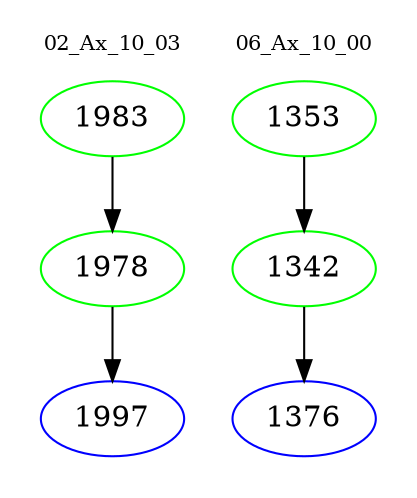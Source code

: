 digraph{
subgraph cluster_0 {
color = white
label = "02_Ax_10_03";
fontsize=10;
T0_1983 [label="1983", color="green"]
T0_1983 -> T0_1978 [color="black"]
T0_1978 [label="1978", color="green"]
T0_1978 -> T0_1997 [color="black"]
T0_1997 [label="1997", color="blue"]
}
subgraph cluster_1 {
color = white
label = "06_Ax_10_00";
fontsize=10;
T1_1353 [label="1353", color="green"]
T1_1353 -> T1_1342 [color="black"]
T1_1342 [label="1342", color="green"]
T1_1342 -> T1_1376 [color="black"]
T1_1376 [label="1376", color="blue"]
}
}
